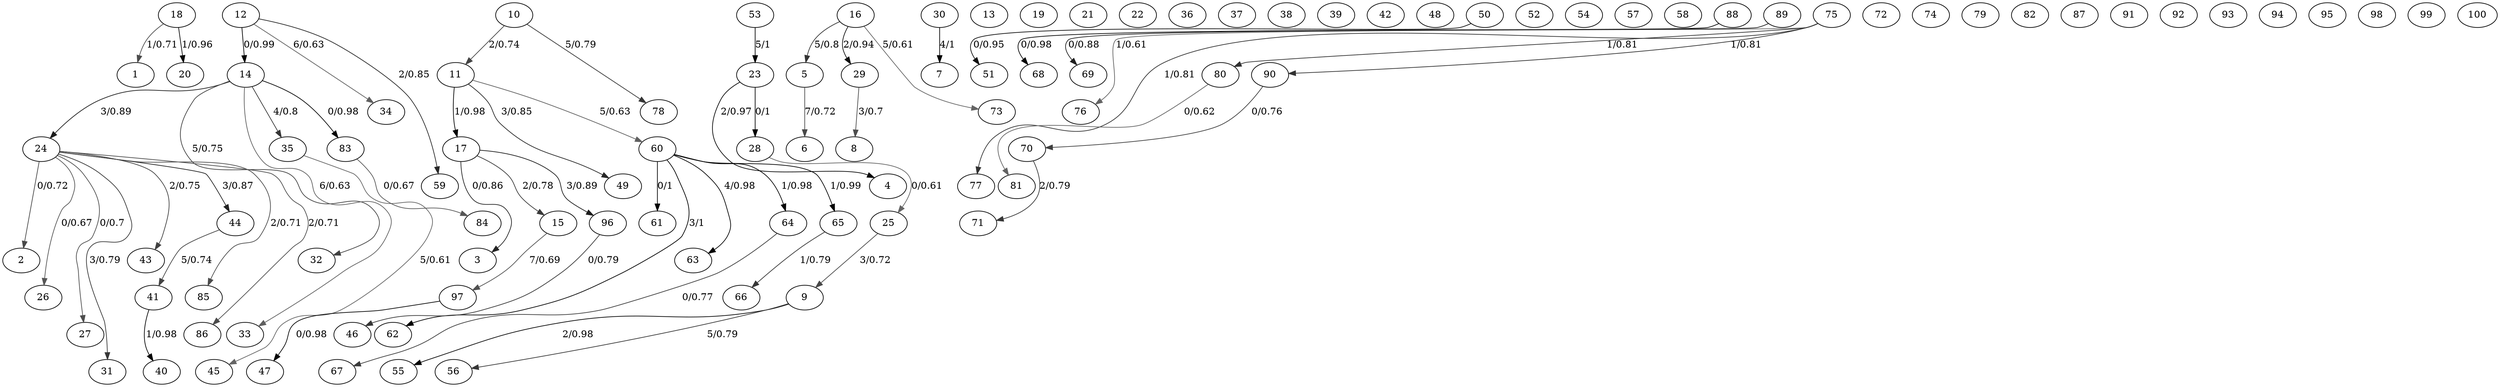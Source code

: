 /* Created by igraph @VERSION@ */
digraph {
  0 [
    name=Isolate1
    dates=18248.9987515605
    label=1
  ];
  1 [
    name=Isolate10
    dates=18218.9937578027
    label=2
  ];
  2 [
    name=Isolate100
    dates=18015.9987515605
    label=3
  ];
  3 [
    name=Isolate11
    dates=17852.9787765293
    label=4
  ];
  4 [
    name=Isolate12
    dates=17598.8164794007
    label=5
  ];
  5 [
    name=Isolate13
    dates=17616.9225967541
    label=6
  ];
  6 [
    name=Isolate14
    dates=17668.936329588
    label=7
  ];
  7 [
    name=Isolate15
    dates=17746.9650436954
    label=8
  ];
  8 [
    name=Isolate16
    dates=17901.4032459426
    label=9
  ];
  9 [
    name=Isolate17
    dates=17926.9925093633
    label=10
  ];
  10 [
    name=Isolate18
    dates=17991
    label=11
  ];
  11 [
    name=Isolate19
    dates=18123
    label=12
  ];
  12 [
    name=Isolate2
    dates=18158.9875156055
    label=13
  ];
  13 [
    name=Isolate20
    dates=18139.9962546816
    label=14
  ];
  14 [
    name=Isolate21
    dates=18009.9787765293
    label=15
  ];
  15 [
    name=Isolate22
    dates=17557
    label=16
  ];
  16 [
    name=Isolate23
    dates=18006.9350811486
    label=17
  ];
  17 [
    name=Isolate24
    dates=18241.9987515605
    label=18
  ];
  18 [
    name=Isolate25
    dates=18246.9962546816
    label=19
  ];
  19 [
    name=Isolate26
    dates=18245.9975031211
    label=20
  ];
  20 [
    name=Isolate27
    dates=18262.9962546816
    label=21
  ];
  21 [
    name=Isolate28
    dates=18271.9937578027
    label=22
  ];
  22 [
    name=Isolate29
    dates=17845.9063670412
    label=23
  ];
  23 [
    name=Isolate3
    dates=18154.8514357054
    label=24
  ];
  24 [
    name=Isolate30
    dates=17859.9325842697
    label=25
  ];
  25 [
    name=Isolate31
    dates=18210.9987515605
    label=26
  ];
  26 [
    name=Isolate32
    dates=18218.9975031211
    label=27
  ];
  27 [
    name=Isolate33
    dates=17852.9213483146
    label=28
  ];
  28 [
    name=Isolate34
    dates=17598.4843945069
    label=29
  ];
  29 [
    name=Isolate35
    dates=17616.975031211
    label=30
  ];
  30 [
    name=Isolate36
    dates=18158.9875156055
    label=31
  ];
  31 [
    name=Isolate37
    dates=18154.9900124844
    label=32
  ];
  32 [
    name=Isolate38
    dates=18147.9800249688
    label=33
  ];
  33 [
    name=Isolate39
    dates=18135.9650436954
    label=34
  ];
  34 [
    name=Isolate4
    dates=18147.9925093633
    label=35
  ];
  35 [
    name=Isolate40
    dates=18210.9762796504
    label=36
  ];
  36 [
    name=Isolate41
    dates=18210.9812734082
    label=37
  ];
  37 [
    name=Isolate42
    dates=17990.9837702871
    label=38
  ];
  38 [
    name=Isolate43
    dates=18210.9775280899
    label=39
  ];
  39 [
    name=Isolate44
    dates=18249
    label=40
  ];
  40 [
    name=Isolate45
    dates=18158.9925093633
    label=41
  ];
  41 [
    name=Isolate46
    dates=18154.9850187266
    label=42
  ];
  42 [
    name=Isolate47
    dates=18156
    label=43
  ];
  43 [
    name=Isolate48
    dates=18156.9937578027
    label=44
  ];
  44 [
    name=Isolate49
    dates=18157.9825218477
    label=45
  ];
  45 [
    name=Isolate5
    dates=18135.9950062422
    label=46
  ];
  46 [
    name=Isolate50
    dates=18159
    label=47
  ];
  47 [
    name=Isolate51
    dates=18159.9962546816
    label=48
  ];
  48 [
    name=Isolate52
    dates=18006.9837702871
    label=49
  ];
  49 [
    name=Isolate53
    dates=18241.9937578027
    label=50
  ];
  50 [
    name=Isolate54
    dates=18246.9975031211
    label=51
  ];
  51 [
    name=Isolate55
    dates=18245.9987515605
    label=52
  ];
  52 [
    name=Isolate56
    dates=17746.9987515605
    label=53
  ];
  53 [
    name=Isolate57
    dates=17902.9712858926
    label=54
  ];
  54 [
    name=Isolate58
    dates=17926.9875156055
    label=55
  ];
  55 [
    name=Isolate59
    dates=17990.9875156055
    label=56
  ];
  56 [
    name=Isolate6
    dates=18210.9900124844
    label=57
  ];
  57 [
    name=Isolate60
    dates=18122.9900124844
    label=58
  ];
  58 [
    name=Isolate61
    dates=18139.9687890137
    label=59
  ];
  59 [
    name=Isolate62
    dates=18009.9950062422
    label=60
  ];
  60 [
    name=Isolate63
    dates=18011
    label=61
  ];
  61 [
    name=Isolate64
    dates=18011.9937578027
    label=62
  ];
  62 [
    name=Isolate65
    dates=18012.986267166
    label=63
  ];
  63 [
    name=Isolate66
    dates=18013.9950062422
    label=64
  ];
  64 [
    name=Isolate67
    dates=18014.9937578027
    label=65
  ];
  65 [
    name=Isolate68
    dates=18015.9987515605
    label=66
  ];
  66 [
    name=Isolate69
    dates=18016.9925093633
    label=67
  ];
  67 [
    name=Isolate7
    dates=18210.9987515605
    label=68
  ];
  68 [
    name=Isolate70
    dates=18246.9975031211
    label=69
  ];
  69 [
    name=Isolate71
    dates=18246
    label=70
  ];
  70 [
    name=Isolate72
    dates=18263
    label=71
  ];
  71 [
    name=Isolate73
    dates=18271.9900124844
    label=72
  ];
  72 [
    name=Isolate74
    dates=17845.9650436954
    label=73
  ];
  73 [
    name=Isolate75
    dates=17859.9413233458
    label=74
  ];
  74 [
    name=Isolate76
    dates=18207.5405742821
    label=75
  ];
  75 [
    name=Isolate77
    dates=18218.9962546816
    label=76
  ];
  76 [
    name=Isolate78
    dates=18210.9650436954
    label=77
  ];
  77 [
    name=Isolate79
    dates=17990.986267166
    label=78
  ];
  78 [
    name=Isolate8
    dates=18238.9962546816
    label=79
  ];
  79 [
    name=Isolate80
    dates=18210.7528089888
    label=80
  ];
  80 [
    name=Isolate81
    dates=18248.9950062422
    label=81
  ];
  81 [
    name=Isolate82
    dates=18158.9887640449
    label=82
  ];
  82 [
    name=Isolate83
    dates=18155
    label=83
  ];
  83 [
    name=Isolate84
    dates=18155.9975031211
    label=84
  ];
  84 [
    name=Isolate85
    dates=18156.9737827715
    label=85
  ];
  85 [
    name=Isolate86
    dates=18157.9912609238
    label=86
  ];
  86 [
    name=Isolate87
    dates=18158.9925093633
    label=87
  ];
  87 [
    name=Isolate88
    dates=18159.9887640449
    label=88
  ];
  88 [
    name=Isolate89
    dates=18160.9900124844
    label=89
  ];
  89 [
    name=Isolate9
    dates=18210.4444444444
    label=90
  ];
  90 [
    name=Isolate90
    dates=18161.9900124844
    label=91
  ];
  91 [
    name=Isolate91
    dates=18162.9875156055
    label=92
  ];
  92 [
    name=Isolate92
    dates=18163.9937578027
    label=93
  ];
  93 [
    name=Isolate93
    dates=18164.9825218477
    label=94
  ];
  94 [
    name=Isolate94
    dates=18165.9700374532
    label=95
  ];
  95 [
    name=Isolate95
    dates=18010.975031211
    label=96
  ];
  96 [
    name=Isolate96
    dates=18011.9900124844
    label=97
  ];
  97 [
    name=Isolate97
    dates=18012.9650436954
    label=98
  ];
  98 [
    name=Isolate98
    dates=18013.9575530587
    label=99
  ];
  99 [
    name=Isolate99
    dates=18014.9600499376
    label=100
  ];

  17 -> 0 [
    color="#4B4B4B"
    weight=0.710362047440699
    curved=1
    "nb.mut"=1
    label="1/0.71"
  ];
  23 -> 1 [
    color="#484848"
    weight=0.720349563046192
    curved=1
    "nb.mut"=0
    label="0/0.72"
  ];
  16 -> 2 [
    color="#242424"
    weight=0.858926342072409
    curved=1
    "nb.mut"=0
    label="0/0.86"
  ];
  22 -> 3 [
    color="#080808"
    weight=0.965043695380774
    curved=1
    "nb.mut"=2
    label="2/0.97"
  ];
  15 -> 4 [
    color="#343434"
    weight=0.802746566791511
    curved=1
    "nb.mut"=5
    label="5/0.8"
  ];
  4 -> 5 [
    color="#484848"
    weight=0.716604244694132
    curved=1
    "nb.mut"=7
    label="7/0.72"
  ];
  29 -> 6 [
    color="#000000"
    weight=1
    curved=1
    "nb.mut"=4
    label="4/1"
  ];
  28 -> 7 [
    color="#4D4D4D"
    weight=0.697877652933833
    curved=1
    "nb.mut"=3
    label="3/0.7"
  ];
  24 -> 8 [
    color="#484848"
    weight=0.722846441947566
    curved=1
    "nb.mut"=3
    label="3/0.72"
  ];
  9 -> 10 [
    color="#434343"
    weight=0.739076154806492
    curved=1
    "nb.mut"=2
    label="2/0.74"
  ];
  11 -> 13 [
    color="#030303"
    weight=0.99250936329588
    curved=1
    "nb.mut"=0
    label="0/0.99"
  ];
  16 -> 14 [
    color="#393939"
    weight=0.779026217228464
    curved=1
    "nb.mut"=2
    label="2/0.78"
  ];
  10 -> 16 [
    color="#050505"
    weight=0.976279650436954
    curved=1
    "nb.mut"=1
    label="1/0.98"
  ];
  17 -> 19 [
    color="#0A0A0A"
    weight=0.957553058676654
    curved=1
    "nb.mut"=1
    label="1/0.96"
  ];
  52 -> 22 [
    color="#000000"
    weight=1
    curved=1
    "nb.mut"=5
    label="5/1"
  ];
  13 -> 23 [
    color="#1C1C1C"
    weight=0.890137328339575
    curved=1
    "nb.mut"=3
    label="3/0.89"
  ];
  27 -> 24 [
    color="#646464"
    weight=0.611735330836454
    curved=1
    "nb.mut"=0
    label="0/0.61"
  ];
  23 -> 25 [
    color="#555555"
    weight=0.666666666666667
    curved=1
    "nb.mut"=0
    label="0/0.67"
  ];
  23 -> 26 [
    color="#4D4D4D"
    weight=0.697877652933833
    curved=1
    "nb.mut"=0
    label="0/0.7"
  ];
  22 -> 27 [
    color="#000000"
    weight=1
    curved=1
    "nb.mut"=0
    label="0/1"
  ];
  15 -> 28 [
    color="#0F0F0F"
    weight=0.943820224719101
    curved=1
    "nb.mut"=2
    label="2/0.94"
  ];
  23 -> 30 [
    color="#363636"
    weight=0.794007490636704
    curved=1
    "nb.mut"=3
    label="3/0.79"
  ];
  13 -> 31 [
    color="#404040"
    weight=0.746566791510612
    curved=1
    "nb.mut"=5
    label="5/0.75"
  ];
  13 -> 32 [
    color="#5F5F5F"
    weight=0.632958801498127
    curved=1
    "nb.mut"=6
    label="6/0.63"
  ];
  11 -> 33 [
    color="#5F5F5F"
    weight=0.626716604244694
    curved=1
    "nb.mut"=6
    label="6/0.63"
  ];
  13 -> 34 [
    color="#343434"
    weight=0.801498127340824
    curved=1
    "nb.mut"=4
    label="4/0.8"
  ];
  40 -> 39 [
    color="#050505"
    weight=0.983770287141074
    curved=1
    "nb.mut"=1
    label="1/0.98"
  ];
  43 -> 40 [
    color="#434343"
    weight=0.742821473158552
    curved=1
    "nb.mut"=5
    label="5/0.74"
  ];
  23 -> 42 [
    color="#404040"
    weight=0.749063670411985
    curved=1
    "nb.mut"=2
    label="2/0.75"
  ];
  23 -> 43 [
    color="#212121"
    weight=0.866416978776529
    curved=1
    "nb.mut"=3
    label="3/0.87"
  ];
  34 -> 44 [
    color="#646464"
    weight=0.612983770287141
    curved=1
    "nb.mut"=5
    label="5/0.61"
  ];
  95 -> 45 [
    color="#363636"
    weight=0.791510611735331
    curved=1
    "nb.mut"=0
    label="0/0.79"
  ];
  96 -> 46 [
    color="#050505"
    weight=0.982521847690387
    curved=1
    "nb.mut"=0
    label="0/0.98"
  ];
  10 -> 48 [
    color="#272727"
    weight=0.850187265917603
    curved=1
    "nb.mut"=3
    label="3/0.85"
  ];
  49 -> 50 [
    color="#0D0D0D"
    weight=0.948813982521848
    curved=1
    "nb.mut"=0
    label="0/0.95"
  ];
  8 -> 54 [
    color="#050505"
    weight=0.97752808988764
    curved=1
    "nb.mut"=2
    label="2/0.98"
  ];
  8 -> 55 [
    color="#363636"
    weight=0.794007490636704
    curved=1
    "nb.mut"=5
    label="5/0.79"
  ];
  11 -> 58 [
    color="#272727"
    weight=0.84769038701623
    curved=1
    "nb.mut"=2
    label="2/0.85"
  ];
  10 -> 59 [
    color="#5F5F5F"
    weight=0.629213483146067
    curved=1
    "nb.mut"=5
    label="5/0.63"
  ];
  59 -> 60 [
    color="#000000"
    weight=1
    curved=1
    "nb.mut"=0
    label="0/1"
  ];
  59 -> 61 [
    color="#000000"
    weight=0.995006242197253
    curved=1
    "nb.mut"=3
    label="3/1"
  ];
  59 -> 62 [
    color="#050505"
    weight=0.975031210986267
    curved=1
    "nb.mut"=4
    label="4/0.98"
  ];
  59 -> 63 [
    color="#050505"
    weight=0.982521847690387
    curved=1
    "nb.mut"=1
    label="1/0.98"
  ];
  59 -> 64 [
    color="#030303"
    weight=0.987515605493134
    curved=1
    "nb.mut"=1
    label="1/0.99"
  ];
  64 -> 65 [
    color="#363636"
    weight=0.791510611735331
    curved=1
    "nb.mut"=1
    label="1/0.79"
  ];
  63 -> 66 [
    color="#3B3B3B"
    weight=0.769038701622971
    curved=1
    "nb.mut"=0
    label="0/0.77"
  ];
  87 -> 67 [
    color="#050505"
    weight=0.978776529338327
    curved=1
    "nb.mut"=0
    label="0/0.98"
  ];
  88 -> 68 [
    color="#1F1F1F"
    weight=0.880149812734082
    curved=1
    "nb.mut"=0
    label="0/0.88"
  ];
  89 -> 69 [
    color="#3E3E3E"
    weight=0.764044943820225
    curved=1
    "nb.mut"=0
    label="0/0.76"
  ];
  69 -> 70 [
    color="#363636"
    weight=0.791510611735331
    curved=1
    "nb.mut"=2
    label="2/0.79"
  ];
  15 -> 72 [
    color="#646464"
    weight=0.607990012484395
    curved=1
    "nb.mut"=5
    label="5/0.61"
  ];
  74 -> 75 [
    color="#646464"
    weight=0.610486891385768
    curved=1
    "nb.mut"=1
    label="1/0.61"
  ];
  74 -> 76 [
    color="#313131"
    weight=0.808988764044944
    curved=1
    "nb.mut"=1
    label="1/0.81"
  ];
  9 -> 77 [
    color="#363636"
    weight=0.787765293383271
    curved=1
    "nb.mut"=5
    label="5/0.79"
  ];
  74 -> 79 [
    color="#313131"
    weight=0.811485642946317
    curved=1
    "nb.mut"=1
    label="1/0.81"
  ];
  79 -> 80 [
    color="#626262"
    weight=0.615480649188514
    curved=1
    "nb.mut"=0
    label="0/0.62"
  ];
  13 -> 82 [
    color="#050505"
    weight=0.975031210986267
    curved=1
    "nb.mut"=0
    label="0/0.98"
  ];
  82 -> 83 [
    color="#555555"
    weight=0.66916354556804
    curved=1
    "nb.mut"=0
    label="0/0.67"
  ];
  23 -> 84 [
    color="#4B4B4B"
    weight=0.709113607990012
    curved=1
    "nb.mut"=2
    label="2/0.71"
  ];
  23 -> 85 [
    color="#4B4B4B"
    weight=0.709113607990012
    curved=1
    "nb.mut"=2
    label="2/0.71"
  ];
  74 -> 89 [
    color="#313131"
    weight=0.805243445692884
    curved=1
    "nb.mut"=1
    label="1/0.81"
  ];
  16 -> 95 [
    color="#1C1C1C"
    weight=0.886392009987516
    curved=1
    "nb.mut"=3
    label="3/0.89"
  ];
  14 -> 96 [
    color="#505050"
    weight=0.689138576779026
    curved=1
    "nb.mut"=7
    label="7/0.69"
  ];
}
